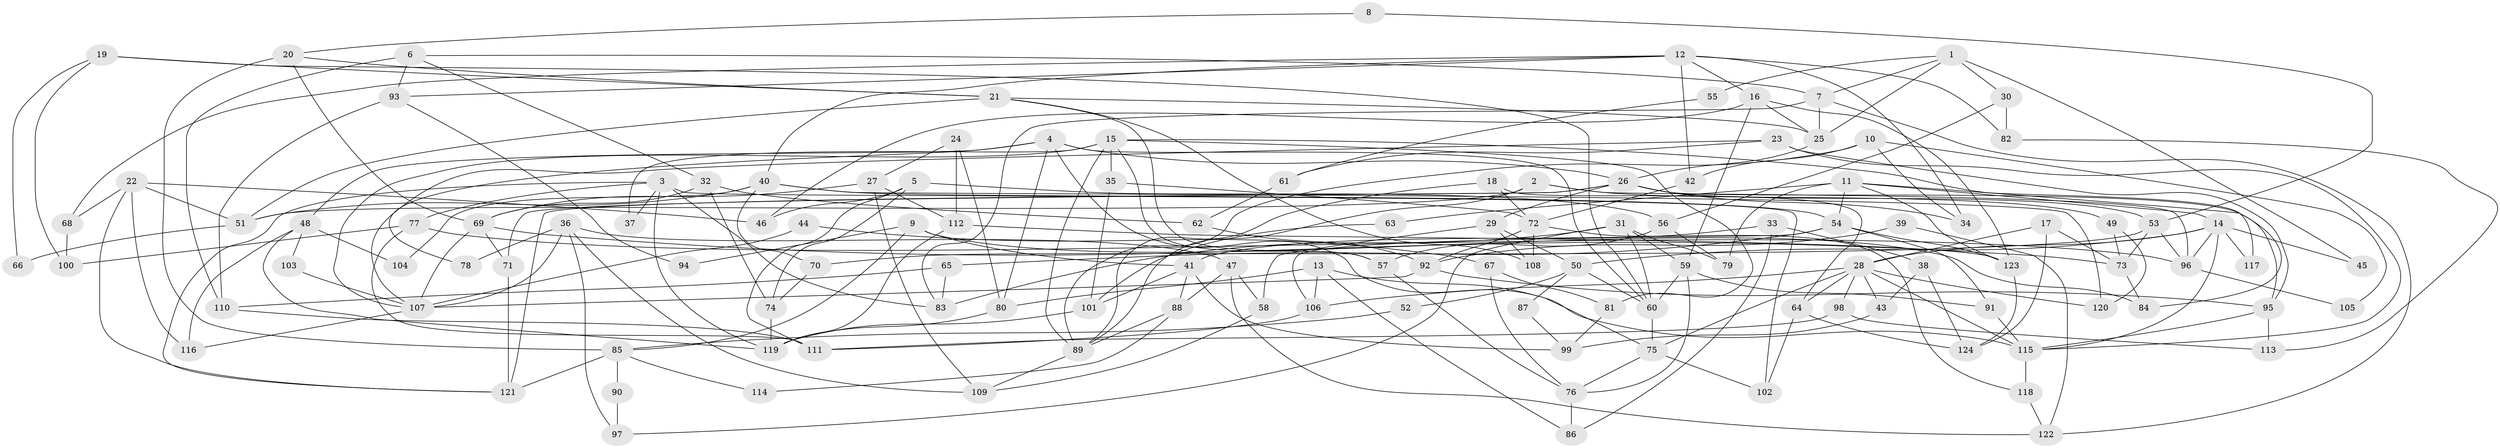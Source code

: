 // coarse degree distribution, {4: 0.14516129032258066, 6: 0.12903225806451613, 5: 0.3064516129032258, 8: 0.08064516129032258, 11: 0.016129032258064516, 7: 0.11290322580645161, 3: 0.14516129032258066, 9: 0.04838709677419355, 13: 0.016129032258064516}
// Generated by graph-tools (version 1.1) at 2025/37/03/04/25 23:37:00]
// undirected, 124 vertices, 248 edges
graph export_dot {
  node [color=gray90,style=filled];
  1;
  2;
  3;
  4;
  5;
  6;
  7;
  8;
  9;
  10;
  11;
  12;
  13;
  14;
  15;
  16;
  17;
  18;
  19;
  20;
  21;
  22;
  23;
  24;
  25;
  26;
  27;
  28;
  29;
  30;
  31;
  32;
  33;
  34;
  35;
  36;
  37;
  38;
  39;
  40;
  41;
  42;
  43;
  44;
  45;
  46;
  47;
  48;
  49;
  50;
  51;
  52;
  53;
  54;
  55;
  56;
  57;
  58;
  59;
  60;
  61;
  62;
  63;
  64;
  65;
  66;
  67;
  68;
  69;
  70;
  71;
  72;
  73;
  74;
  75;
  76;
  77;
  78;
  79;
  80;
  81;
  82;
  83;
  84;
  85;
  86;
  87;
  88;
  89;
  90;
  91;
  92;
  93;
  94;
  95;
  96;
  97;
  98;
  99;
  100;
  101;
  102;
  103;
  104;
  105;
  106;
  107;
  108;
  109;
  110;
  111;
  112;
  113;
  114;
  115;
  116;
  117;
  118;
  119;
  120;
  121;
  122;
  123;
  124;
  1 -- 30;
  1 -- 25;
  1 -- 7;
  1 -- 45;
  1 -- 55;
  2 -- 96;
  2 -- 51;
  2 -- 49;
  2 -- 89;
  3 -- 77;
  3 -- 83;
  3 -- 37;
  3 -- 102;
  3 -- 119;
  3 -- 121;
  4 -- 60;
  4 -- 75;
  4 -- 26;
  4 -- 48;
  4 -- 78;
  4 -- 80;
  5 -- 74;
  5 -- 56;
  5 -- 46;
  5 -- 111;
  6 -- 7;
  6 -- 93;
  6 -- 32;
  6 -- 110;
  7 -- 25;
  7 -- 83;
  7 -- 122;
  8 -- 20;
  8 -- 53;
  9 -- 84;
  9 -- 85;
  9 -- 41;
  9 -- 94;
  10 -- 42;
  10 -- 89;
  10 -- 34;
  10 -- 105;
  11 -- 54;
  11 -- 14;
  11 -- 63;
  11 -- 79;
  11 -- 84;
  11 -- 123;
  12 -- 16;
  12 -- 34;
  12 -- 40;
  12 -- 42;
  12 -- 68;
  12 -- 82;
  12 -- 93;
  13 -- 106;
  13 -- 80;
  13 -- 86;
  13 -- 115;
  14 -- 115;
  14 -- 28;
  14 -- 45;
  14 -- 50;
  14 -- 96;
  14 -- 117;
  15 -- 89;
  15 -- 107;
  15 -- 35;
  15 -- 37;
  15 -- 57;
  15 -- 81;
  15 -- 117;
  16 -- 25;
  16 -- 123;
  16 -- 46;
  16 -- 59;
  17 -- 124;
  17 -- 73;
  17 -- 28;
  18 -- 64;
  18 -- 89;
  18 -- 72;
  19 -- 60;
  19 -- 100;
  19 -- 21;
  19 -- 66;
  20 -- 69;
  20 -- 21;
  20 -- 85;
  21 -- 57;
  21 -- 25;
  21 -- 51;
  21 -- 108;
  22 -- 46;
  22 -- 51;
  22 -- 68;
  22 -- 116;
  22 -- 121;
  23 -- 107;
  23 -- 115;
  23 -- 61;
  23 -- 95;
  24 -- 80;
  24 -- 112;
  24 -- 27;
  25 -- 26;
  26 -- 121;
  26 -- 29;
  26 -- 34;
  26 -- 53;
  26 -- 71;
  26 -- 95;
  27 -- 69;
  27 -- 109;
  27 -- 112;
  28 -- 115;
  28 -- 43;
  28 -- 64;
  28 -- 75;
  28 -- 98;
  28 -- 106;
  28 -- 120;
  29 -- 108;
  29 -- 50;
  29 -- 58;
  30 -- 82;
  30 -- 56;
  31 -- 59;
  31 -- 83;
  31 -- 60;
  31 -- 79;
  31 -- 97;
  32 -- 74;
  32 -- 62;
  32 -- 69;
  33 -- 41;
  33 -- 86;
  33 -- 38;
  35 -- 72;
  35 -- 101;
  36 -- 107;
  36 -- 109;
  36 -- 47;
  36 -- 78;
  36 -- 97;
  38 -- 124;
  38 -- 43;
  39 -- 122;
  39 -- 92;
  40 -- 54;
  40 -- 51;
  40 -- 70;
  40 -- 104;
  40 -- 120;
  41 -- 101;
  41 -- 88;
  41 -- 99;
  42 -- 72;
  43 -- 99;
  44 -- 67;
  44 -- 107;
  47 -- 58;
  47 -- 88;
  47 -- 122;
  48 -- 116;
  48 -- 103;
  48 -- 104;
  48 -- 119;
  49 -- 120;
  49 -- 73;
  50 -- 52;
  50 -- 60;
  50 -- 87;
  51 -- 66;
  52 -- 85;
  53 -- 73;
  53 -- 70;
  53 -- 96;
  54 -- 91;
  54 -- 123;
  54 -- 65;
  54 -- 106;
  55 -- 61;
  56 -- 79;
  56 -- 57;
  57 -- 76;
  58 -- 109;
  59 -- 60;
  59 -- 76;
  59 -- 91;
  60 -- 75;
  61 -- 62;
  62 -- 92;
  63 -- 101;
  64 -- 102;
  64 -- 124;
  65 -- 110;
  65 -- 83;
  67 -- 81;
  67 -- 76;
  68 -- 100;
  69 -- 71;
  69 -- 73;
  69 -- 107;
  70 -- 74;
  71 -- 121;
  72 -- 118;
  72 -- 92;
  72 -- 108;
  73 -- 84;
  74 -- 119;
  75 -- 76;
  75 -- 102;
  76 -- 86;
  77 -- 96;
  77 -- 111;
  77 -- 100;
  80 -- 119;
  81 -- 99;
  82 -- 113;
  85 -- 121;
  85 -- 90;
  85 -- 114;
  87 -- 99;
  88 -- 89;
  88 -- 114;
  89 -- 109;
  90 -- 97;
  91 -- 115;
  92 -- 95;
  92 -- 107;
  93 -- 110;
  93 -- 94;
  95 -- 113;
  95 -- 115;
  96 -- 105;
  98 -- 111;
  98 -- 113;
  101 -- 119;
  103 -- 107;
  106 -- 111;
  107 -- 116;
  110 -- 111;
  112 -- 119;
  112 -- 123;
  115 -- 118;
  118 -- 122;
  123 -- 124;
}

